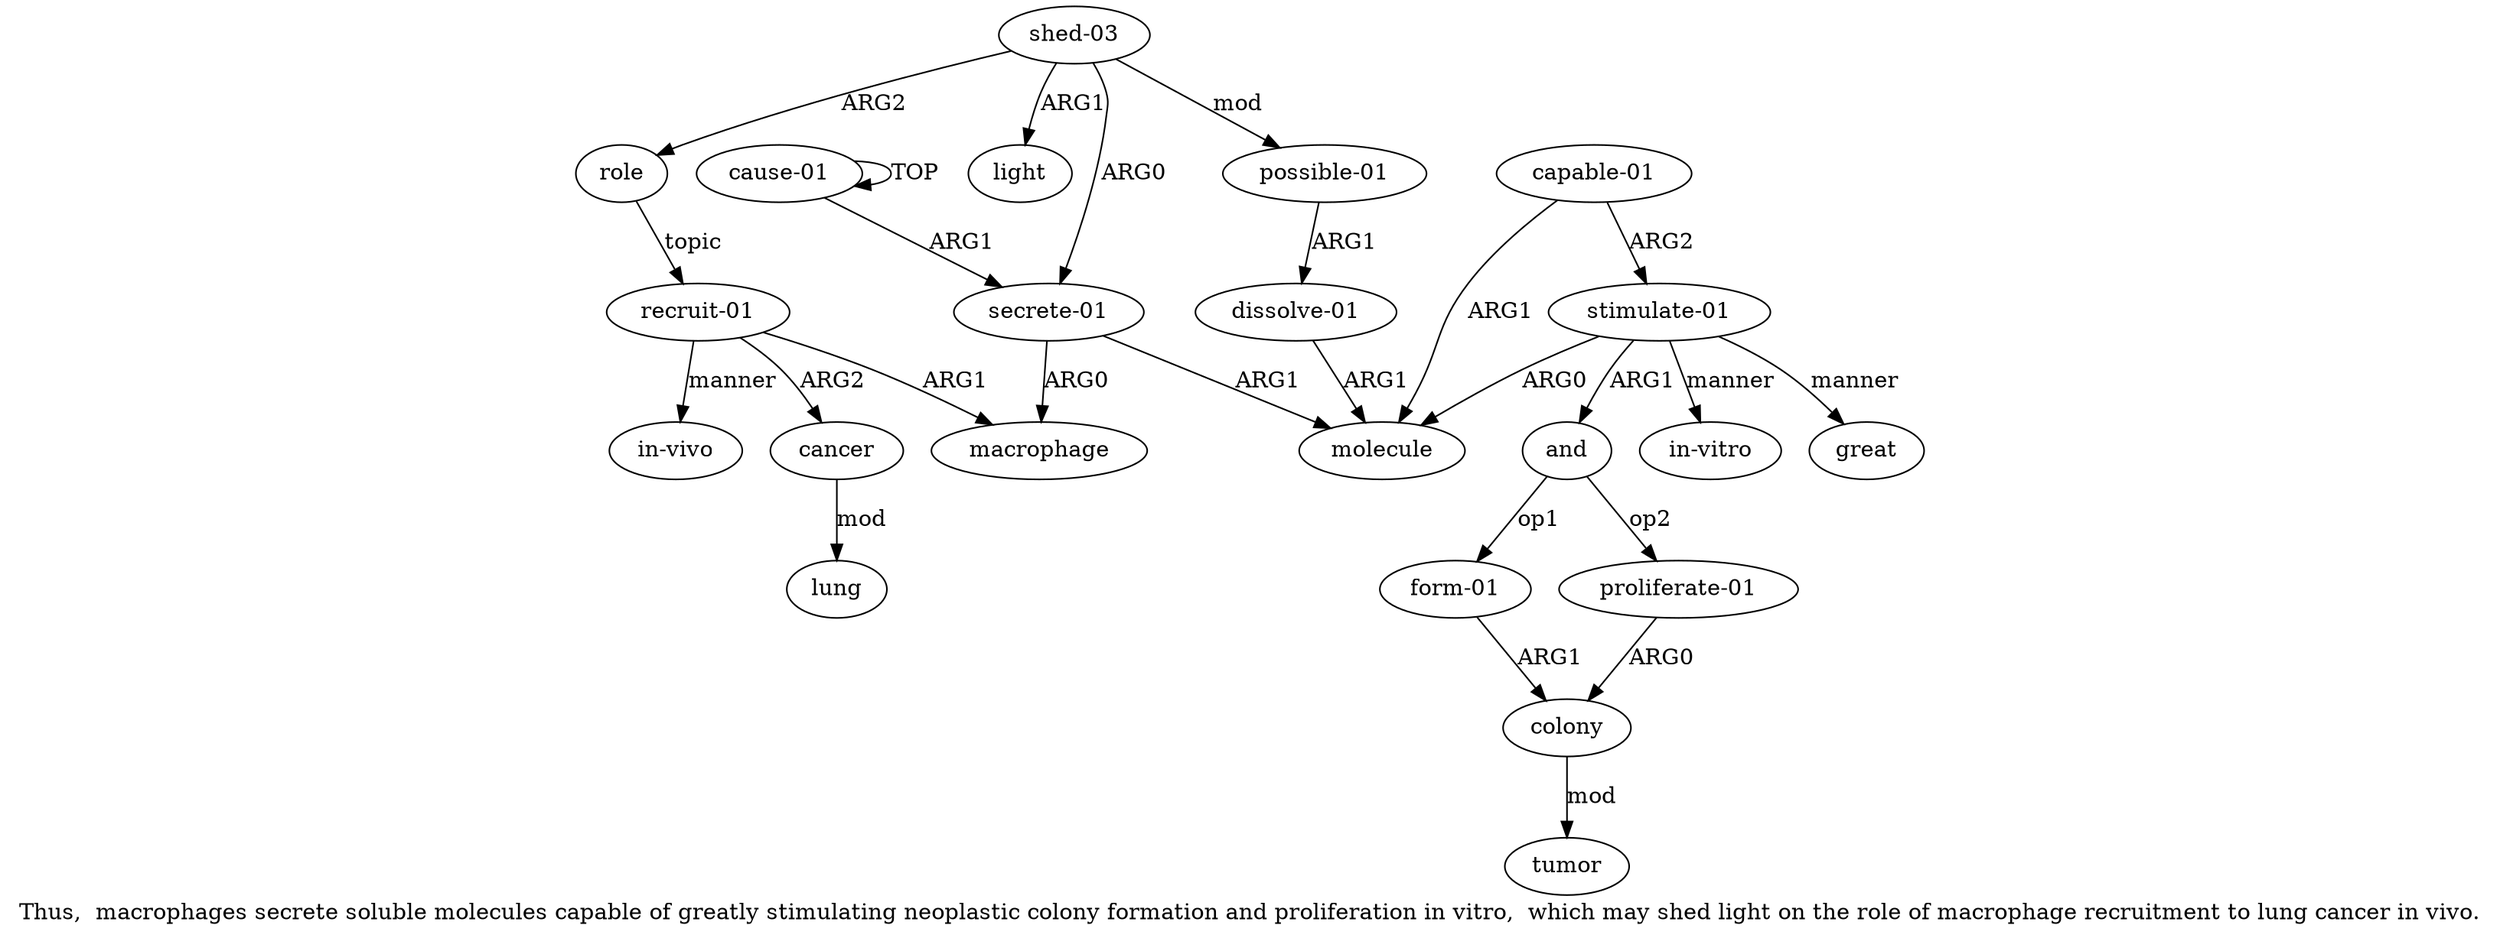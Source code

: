 digraph  {
	graph [label="Thus,  macrophages secrete soluble molecules capable of greatly stimulating neoplastic colony formation and proliferation in vitro,  \
which may shed light on the role of macrophage recruitment to lung cancer in vivo."];
	node [label="\N"];
	a20	 [color=black,
		gold_ind=20,
		gold_label=lung,
		label=lung,
		test_ind=20,
		test_label=lung];
	a21	 [color=black,
		gold_ind=21,
		gold_label="in-vivo",
		label="in-vivo",
		test_ind=21,
		test_label="in-vivo"];
	a15	 [color=black,
		gold_ind=15,
		gold_label="shed-03",
		label="shed-03",
		test_ind=15,
		test_label="shed-03"];
	a14	 [color=black,
		gold_ind=14,
		gold_label="possible-01",
		label="possible-01",
		test_ind=14,
		test_label="possible-01"];
	a15 -> a14 [key=0,
	color=black,
	gold_label=mod,
	label=mod,
	test_label=mod];
a17 [color=black,
	gold_ind=17,
	gold_label=role,
	label=role,
	test_ind=17,
	test_label=role];
a15 -> a17 [key=0,
color=black,
gold_label=ARG2,
label=ARG2,
test_label=ARG2];
a16 [color=black,
gold_ind=16,
gold_label=light,
label=light,
test_ind=16,
test_label=light];
a15 -> a16 [key=0,
color=black,
gold_label=ARG1,
label=ARG1,
test_label=ARG1];
a1 [color=black,
gold_ind=1,
gold_label="secrete-01",
label="secrete-01",
test_ind=1,
test_label="secrete-01"];
a15 -> a1 [key=0,
color=black,
gold_label=ARG0,
label=ARG0,
test_label=ARG0];
a13 [color=black,
gold_ind=13,
gold_label="dissolve-01",
label="dissolve-01",
test_ind=13,
test_label="dissolve-01"];
a14 -> a13 [key=0,
color=black,
gold_label=ARG1,
label=ARG1,
test_label=ARG1];
a18 [color=black,
gold_ind=18,
gold_label="recruit-01",
label="recruit-01",
test_ind=18,
test_label="recruit-01"];
a17 -> a18 [key=0,
color=black,
gold_label=topic,
label=topic,
test_label=topic];
a11 [color=black,
gold_ind=11,
gold_label="in-vitro",
label="in-vitro",
test_ind=11,
test_label="in-vitro"];
a10 [color=black,
gold_ind=10,
gold_label="proliferate-01",
label="proliferate-01",
test_ind=10,
test_label="proliferate-01"];
a8 [color=black,
gold_ind=8,
gold_label=colony,
label=colony,
test_ind=8,
test_label=colony];
a10 -> a8 [key=0,
color=black,
gold_label=ARG0,
label=ARG0,
test_label=ARG0];
a3 [color=black,
gold_ind=3,
gold_label=molecule,
label=molecule,
test_ind=3,
test_label=molecule];
a13 -> a3 [key=0,
color=black,
gold_label=ARG1,
label=ARG1,
test_label=ARG1];
a12 [color=black,
gold_ind=12,
gold_label=great,
label=great,
test_ind=12,
test_label=great];
a19 [color=black,
gold_ind=19,
gold_label=cancer,
label=cancer,
test_ind=19,
test_label=cancer];
a19 -> a20 [key=0,
color=black,
gold_label=mod,
label=mod,
test_label=mod];
a18 -> a21 [key=0,
color=black,
gold_label=manner,
label=manner,
test_label=manner];
a18 -> a19 [key=0,
color=black,
gold_label=ARG2,
label=ARG2,
test_label=ARG2];
a2 [color=black,
gold_ind=2,
gold_label=macrophage,
label=macrophage,
test_ind=2,
test_label=macrophage];
a18 -> a2 [key=0,
color=black,
gold_label=ARG1,
label=ARG1,
test_label=ARG1];
a1 -> a3 [key=0,
color=black,
gold_label=ARG1,
label=ARG1,
test_label=ARG1];
a1 -> a2 [key=0,
color=black,
gold_label=ARG0,
label=ARG0,
test_label=ARG0];
a0 [color=black,
gold_ind=0,
gold_label="cause-01",
label="cause-01",
test_ind=0,
test_label="cause-01"];
a0 -> a1 [key=0,
color=black,
gold_label=ARG1,
label=ARG1,
test_label=ARG1];
a0 -> a0 [key=0,
color=black,
gold_label=TOP,
label=TOP,
test_label=TOP];
a5 [color=black,
gold_ind=5,
gold_label="stimulate-01",
label="stimulate-01",
test_ind=5,
test_label="stimulate-01"];
a5 -> a11 [key=0,
color=black,
gold_label=manner,
label=manner,
test_label=manner];
a5 -> a12 [key=0,
color=black,
gold_label=manner,
label=manner,
test_label=manner];
a5 -> a3 [key=0,
color=black,
gold_label=ARG0,
label=ARG0,
test_label=ARG0];
a6 [color=black,
gold_ind=6,
gold_label=and,
label=and,
test_ind=6,
test_label=and];
a5 -> a6 [key=0,
color=black,
gold_label=ARG1,
label=ARG1,
test_label=ARG1];
a4 [color=black,
gold_ind=4,
gold_label="capable-01",
label="capable-01",
test_ind=4,
test_label="capable-01"];
a4 -> a3 [key=0,
color=black,
gold_label=ARG1,
label=ARG1,
test_label=ARG1];
a4 -> a5 [key=0,
color=black,
gold_label=ARG2,
label=ARG2,
test_label=ARG2];
a7 [color=black,
gold_ind=7,
gold_label="form-01",
label="form-01",
test_ind=7,
test_label="form-01"];
a7 -> a8 [key=0,
color=black,
gold_label=ARG1,
label=ARG1,
test_label=ARG1];
a6 -> a10 [key=0,
color=black,
gold_label=op2,
label=op2,
test_label=op2];
a6 -> a7 [key=0,
color=black,
gold_label=op1,
label=op1,
test_label=op1];
a9 [color=black,
gold_ind=9,
gold_label=tumor,
label=tumor,
test_ind=9,
test_label=tumor];
a8 -> a9 [key=0,
color=black,
gold_label=mod,
label=mod,
test_label=mod];
}
